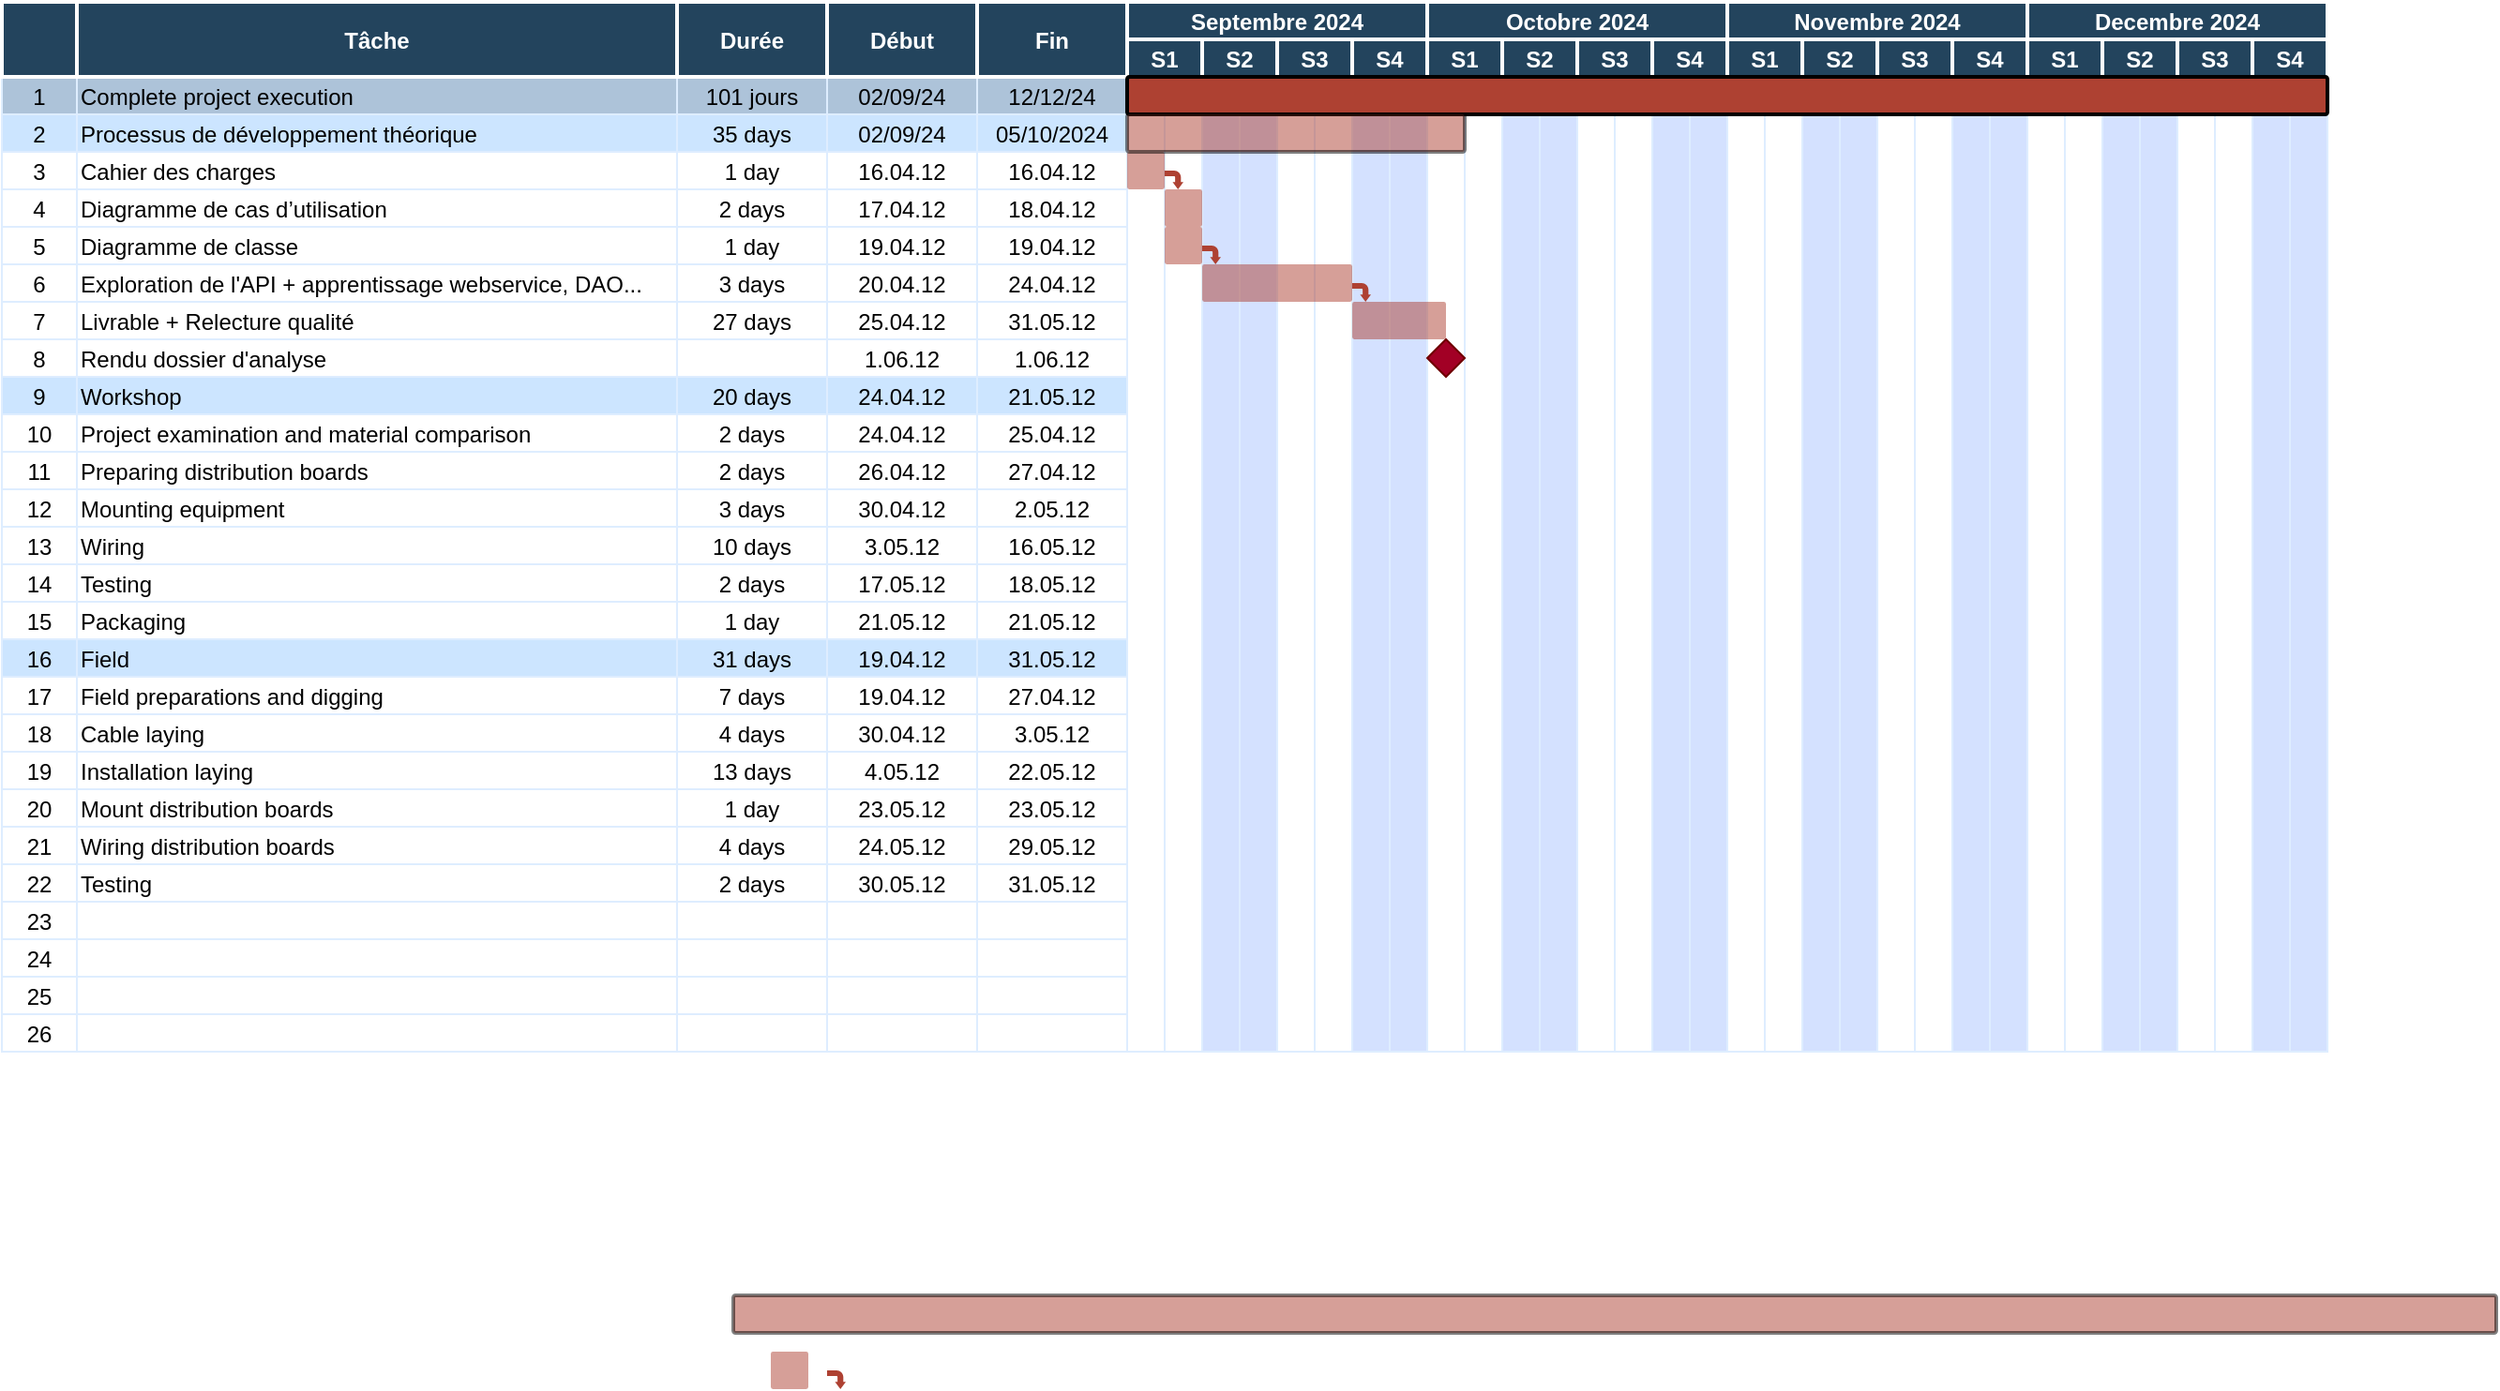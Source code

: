 <mxfile version="24.7.16">
  <diagram name="Page-1" id="8378b5f6-a2b2-b727-a746-972ab9d02e00">
    <mxGraphModel dx="2777.5" dy="559" grid="1" gridSize="10" guides="1" tooltips="1" connect="0" arrows="1" fold="1" page="1" pageScale="1.5" pageWidth="1169" pageHeight="827" background="none" math="0" shadow="0">
      <root>
        <mxCell id="0" />
        <mxCell id="1" parent="0" />
        <mxCell id="63" value="1" style="strokeColor=#DEEDFF;fillColor=#ADC3D9" parent="1" vertex="1">
          <mxGeometry y="250" width="40" height="20" as="geometry" />
        </mxCell>
        <mxCell id="64" value="Complete project execution" style="align=left;strokeColor=#DEEDFF;fillColor=#ADC3D9" parent="1" vertex="1">
          <mxGeometry x="40" y="250" width="320" height="20" as="geometry" />
        </mxCell>
        <mxCell id="65" value="101 jours" style="strokeColor=#DEEDFF;fillColor=#ADC3D9" parent="1" vertex="1">
          <mxGeometry x="360.0" y="250" width="80.0" height="20" as="geometry" />
        </mxCell>
        <mxCell id="66" value="02/09/24" style="strokeColor=#DEEDFF;fillColor=#ADC3D9" parent="1" vertex="1">
          <mxGeometry x="440.0" y="250" width="80.0" height="20" as="geometry" />
        </mxCell>
        <mxCell id="67" value="12/12/24" style="strokeColor=#DEEDFF;fillColor=#ADC3D9" parent="1" vertex="1">
          <mxGeometry x="520.0" y="250.0" width="80.0" height="20" as="geometry" />
        </mxCell>
        <mxCell id="68" value="" style="strokeColor=#DEEDFF" parent="1" vertex="1">
          <mxGeometry x="600.0" y="250.0" width="20" height="520" as="geometry" />
        </mxCell>
        <mxCell id="69" value="2" style="strokeColor=#DEEDFF;fillColor=#CCE5FF" parent="1" vertex="1">
          <mxGeometry x="2.558e-13" y="270.0" width="40" height="20" as="geometry" />
        </mxCell>
        <mxCell id="70" value="Processus de développement théorique" style="align=left;strokeColor=#DEEDFF;fillColor=#CCE5FF" parent="1" vertex="1">
          <mxGeometry x="40.0" y="270.0" width="320.0" height="20" as="geometry" />
        </mxCell>
        <mxCell id="71" value="35 days" style="strokeColor=#DEEDFF;fillColor=#CCE5FF" parent="1" vertex="1">
          <mxGeometry x="360.0" y="270.0" width="80.0" height="20" as="geometry" />
        </mxCell>
        <mxCell id="72" value="02/09/24" style="strokeColor=#DEEDFF;fillColor=#CCE5FF" parent="1" vertex="1">
          <mxGeometry x="440.0" y="270.0" width="80.0" height="20" as="geometry" />
        </mxCell>
        <mxCell id="73" value="05/10/2024" style="strokeColor=#DEEDFF;fillColor=#CCE5FF" parent="1" vertex="1">
          <mxGeometry x="520.0" y="270.0" width="80.0" height="20" as="geometry" />
        </mxCell>
        <mxCell id="74" value="3" style="strokeColor=#DEEDFF" parent="1" vertex="1">
          <mxGeometry x="2.7e-13" y="290.0" width="40" height="20" as="geometry" />
        </mxCell>
        <mxCell id="75" value="Cahier des charges " style="align=left;strokeColor=#DEEDFF" parent="1" vertex="1">
          <mxGeometry x="40.0" y="290.0" width="320.0" height="20.0" as="geometry" />
        </mxCell>
        <mxCell id="76" value="1 day" style="strokeColor=#DEEDFF" parent="1" vertex="1">
          <mxGeometry x="360.0" y="290.0" width="80.0" height="20" as="geometry" />
        </mxCell>
        <mxCell id="77" value="16.04.12" style="strokeColor=#DEEDFF" parent="1" vertex="1">
          <mxGeometry x="440.0" y="290.0" width="80.0" height="20" as="geometry" />
        </mxCell>
        <mxCell id="78" value="16.04.12" style="strokeColor=#DEEDFF" parent="1" vertex="1">
          <mxGeometry x="520.0" y="290" width="80.0" height="20" as="geometry" />
        </mxCell>
        <mxCell id="79" value="4" style="strokeColor=#DEEDFF" parent="1" vertex="1">
          <mxGeometry y="310.0" width="40" height="20" as="geometry" />
        </mxCell>
        <mxCell id="80" value="Diagramme de cas d’utilisation " style="align=left;strokeColor=#DEEDFF" parent="1" vertex="1">
          <mxGeometry x="40" y="310.0" width="320" height="20" as="geometry" />
        </mxCell>
        <mxCell id="81" value="2 days" style="strokeColor=#DEEDFF" parent="1" vertex="1">
          <mxGeometry x="360.0" y="310.0" width="80.0" height="20" as="geometry" />
        </mxCell>
        <mxCell id="82" value="17.04.12" style="strokeColor=#DEEDFF" parent="1" vertex="1">
          <mxGeometry x="440.0" y="310.0" width="80.0" height="20" as="geometry" />
        </mxCell>
        <mxCell id="83" value="18.04.12" style="strokeColor=#DEEDFF" parent="1" vertex="1">
          <mxGeometry x="520.0" y="310.0" width="80.0" height="20" as="geometry" />
        </mxCell>
        <mxCell id="84" value="5" style="strokeColor=#DEEDFF" parent="1" vertex="1">
          <mxGeometry x="-8.527e-14" y="330.0" width="40" height="20" as="geometry" />
        </mxCell>
        <mxCell id="85" value="Diagramme de classe" style="align=left;strokeColor=#DEEDFF" parent="1" vertex="1">
          <mxGeometry x="40.0" y="330.0" width="320.0" height="20" as="geometry" />
        </mxCell>
        <mxCell id="86" value="1 day" style="strokeColor=#DEEDFF" parent="1" vertex="1">
          <mxGeometry x="360.0" y="330.0" width="80.0" height="20" as="geometry" />
        </mxCell>
        <mxCell id="87" value="19.04.12" style="strokeColor=#DEEDFF" parent="1" vertex="1">
          <mxGeometry x="440.0" y="330.0" width="80.0" height="20" as="geometry" />
        </mxCell>
        <mxCell id="88" value="19.04.12" style="strokeColor=#DEEDFF" parent="1" vertex="1">
          <mxGeometry x="520.0" y="330.0" width="80.0" height="20" as="geometry" />
        </mxCell>
        <mxCell id="89" value="6" style="strokeColor=#DEEDFF" parent="1" vertex="1">
          <mxGeometry x="-9.948e-14" y="350.0" width="40" height="20" as="geometry" />
        </mxCell>
        <mxCell id="90" value="Exploration de l&#39;API + apprentissage webservice, DAO..." style="align=left;strokeColor=#DEEDFF" parent="1" vertex="1">
          <mxGeometry x="40.0" y="350.0" width="320.0" height="20" as="geometry" />
        </mxCell>
        <mxCell id="91" value="3 days" style="strokeColor=#DEEDFF" parent="1" vertex="1">
          <mxGeometry x="360.0" y="350.0" width="80.0" height="20" as="geometry" />
        </mxCell>
        <mxCell id="92" value="20.04.12" style="strokeColor=#DEEDFF" parent="1" vertex="1">
          <mxGeometry x="440.0" y="350.0" width="80.0" height="20" as="geometry" />
        </mxCell>
        <mxCell id="93" value="24.04.12" style="strokeColor=#DEEDFF" parent="1" vertex="1">
          <mxGeometry x="520.0" y="350.0" width="80.0" height="20" as="geometry" />
        </mxCell>
        <mxCell id="94" value="7" style="strokeColor=#DEEDFF" parent="1" vertex="1">
          <mxGeometry x="6.253e-13" y="370.0" width="40" height="20" as="geometry" />
        </mxCell>
        <mxCell id="95" value="Livrable + Relecture qualité" style="align=left;strokeColor=#DEEDFF" parent="1" vertex="1">
          <mxGeometry x="40.0" y="370.0" width="320.0" height="20" as="geometry" />
        </mxCell>
        <mxCell id="96" value="27 days" style="strokeColor=#DEEDFF" parent="1" vertex="1">
          <mxGeometry x="360.0" y="370.0" width="80.0" height="20" as="geometry" />
        </mxCell>
        <mxCell id="97" value="25.04.12" style="strokeColor=#DEEDFF" parent="1" vertex="1">
          <mxGeometry x="440.0" y="370.0" width="80.0" height="20" as="geometry" />
        </mxCell>
        <mxCell id="98" value="31.05.12" style="strokeColor=#DEEDFF" parent="1" vertex="1">
          <mxGeometry x="520.0" y="370.0" width="80.0" height="20" as="geometry" />
        </mxCell>
        <mxCell id="99" value="8" style="strokeColor=#DEEDFF" parent="1" vertex="1">
          <mxGeometry x="6.395e-13" y="390.0" width="40" height="20" as="geometry" />
        </mxCell>
        <mxCell id="100" value="Rendu dossier d&#39;analyse" style="align=left;strokeColor=#DEEDFF" parent="1" vertex="1">
          <mxGeometry x="40.0" y="390.0" width="320.0" height="20" as="geometry" />
        </mxCell>
        <mxCell id="101" value="" style="strokeColor=#DEEDFF" parent="1" vertex="1">
          <mxGeometry x="360.0" y="390.0" width="80.0" height="20" as="geometry" />
        </mxCell>
        <mxCell id="102" value="1.06.12" style="strokeColor=#DEEDFF" parent="1" vertex="1">
          <mxGeometry x="440.0" y="390.0" width="80.0" height="20" as="geometry" />
        </mxCell>
        <mxCell id="103" value="1.06.12" style="strokeColor=#DEEDFF" parent="1" vertex="1">
          <mxGeometry x="520.0" y="390.0" width="80.0" height="20" as="geometry" />
        </mxCell>
        <mxCell id="104" value="9" style="strokeColor=#DEEDFF;fillColor=#CCE5FF" parent="1" vertex="1">
          <mxGeometry x="3.695e-13" y="410.0" width="40" height="20" as="geometry" />
        </mxCell>
        <mxCell id="105" value="Workshop" style="align=left;strokeColor=#DEEDFF;fillColor=#CCE5FF" parent="1" vertex="1">
          <mxGeometry x="40.0" y="410.0" width="320.0" height="20.0" as="geometry" />
        </mxCell>
        <mxCell id="106" value="20 days" style="strokeColor=#DEEDFF;fillColor=#CCE5FF" parent="1" vertex="1">
          <mxGeometry x="360.0" y="410.0" width="80.0" height="20" as="geometry" />
        </mxCell>
        <mxCell id="107" value="24.04.12" style="strokeColor=#DEEDFF;fillColor=#CCE5FF" parent="1" vertex="1">
          <mxGeometry x="440.0" y="410.0" width="80.0" height="20" as="geometry" />
        </mxCell>
        <mxCell id="108" value="21.05.12" style="strokeColor=#DEEDFF;fillColor=#CCE5FF" parent="1" vertex="1">
          <mxGeometry x="520.0" y="410.0" width="80.0" height="20" as="geometry" />
        </mxCell>
        <mxCell id="109" value="10" style="strokeColor=#DEEDFF" parent="1" vertex="1">
          <mxGeometry x="2.842e-13" y="430.0" width="40" height="20" as="geometry" />
        </mxCell>
        <mxCell id="110" value="Project examination and material comparison" style="align=left;strokeColor=#DEEDFF" parent="1" vertex="1">
          <mxGeometry x="40.0" y="430.0" width="320.0" height="20" as="geometry" />
        </mxCell>
        <mxCell id="111" value="2 days" style="strokeColor=#DEEDFF" parent="1" vertex="1">
          <mxGeometry x="360.0" y="430.0" width="80.0" height="20" as="geometry" />
        </mxCell>
        <mxCell id="112" value="24.04.12" style="strokeColor=#DEEDFF" parent="1" vertex="1">
          <mxGeometry x="440.0" y="430.0" width="80.0" height="20" as="geometry" />
        </mxCell>
        <mxCell id="113" value="25.04.12" style="strokeColor=#DEEDFF" parent="1" vertex="1">
          <mxGeometry x="520.0" y="430.0" width="80.0" height="20" as="geometry" />
        </mxCell>
        <mxCell id="114" value="11" style="strokeColor=#DEEDFF" parent="1" vertex="1">
          <mxGeometry x="2.7e-13" y="450.0" width="40" height="20" as="geometry" />
        </mxCell>
        <mxCell id="115" value="Preparing distribution boards" style="align=left;strokeColor=#DEEDFF" parent="1" vertex="1">
          <mxGeometry x="40.0" y="450.0" width="320.0" height="20" as="geometry" />
        </mxCell>
        <mxCell id="116" value="2 days" style="strokeColor=#DEEDFF" parent="1" vertex="1">
          <mxGeometry x="360.0" y="450.0" width="80.0" height="20" as="geometry" />
        </mxCell>
        <mxCell id="117" value="26.04.12" style="strokeColor=#DEEDFF" parent="1" vertex="1">
          <mxGeometry x="440.0" y="450.0" width="80.0" height="20" as="geometry" />
        </mxCell>
        <mxCell id="118" value="27.04.12" style="strokeColor=#DEEDFF" parent="1" vertex="1">
          <mxGeometry x="520.0" y="450.0" width="80.0" height="20" as="geometry" />
        </mxCell>
        <mxCell id="119" value="12" style="strokeColor=#DEEDFF" parent="1" vertex="1">
          <mxGeometry x="-2.842e-14" y="470.0" width="40" height="20" as="geometry" />
        </mxCell>
        <mxCell id="120" value="Mounting equipment" style="align=left;strokeColor=#DEEDFF" parent="1" vertex="1">
          <mxGeometry x="40.0" y="470.0" width="320" height="20" as="geometry" />
        </mxCell>
        <mxCell id="121" value="3 days" style="strokeColor=#DEEDFF" parent="1" vertex="1">
          <mxGeometry x="360.0" y="470.0" width="80.0" height="20" as="geometry" />
        </mxCell>
        <mxCell id="122" value="30.04.12" style="strokeColor=#DEEDFF" parent="1" vertex="1">
          <mxGeometry x="440.0" y="470.0" width="80.0" height="20" as="geometry" />
        </mxCell>
        <mxCell id="123" value="2.05.12" style="strokeColor=#DEEDFF" parent="1" vertex="1">
          <mxGeometry x="520.0" y="470.0" width="80.0" height="20" as="geometry" />
        </mxCell>
        <mxCell id="124" value="13" style="strokeColor=#DEEDFF" parent="1" vertex="1">
          <mxGeometry x="-1.421e-14" y="490.0" width="40" height="20" as="geometry" />
        </mxCell>
        <mxCell id="125" value="Wiring" style="align=left;strokeColor=#DEEDFF" parent="1" vertex="1">
          <mxGeometry x="40.0" y="490.0" width="320" height="20" as="geometry" />
        </mxCell>
        <mxCell id="126" value="10 days" style="strokeColor=#DEEDFF" parent="1" vertex="1">
          <mxGeometry x="360.0" y="490.0" width="80.0" height="20" as="geometry" />
        </mxCell>
        <mxCell id="127" value="3.05.12" style="strokeColor=#DEEDFF" parent="1" vertex="1">
          <mxGeometry x="440.0" y="490.0" width="80.0" height="20" as="geometry" />
        </mxCell>
        <mxCell id="128" value="16.05.12" style="strokeColor=#DEEDFF" parent="1" vertex="1">
          <mxGeometry x="520.0" y="490.0" width="80.0" height="20" as="geometry" />
        </mxCell>
        <mxCell id="129" value="14" style="strokeColor=#DEEDFF" parent="1" vertex="1">
          <mxGeometry x="-2.842e-13" y="510.0" width="40" height="20" as="geometry" />
        </mxCell>
        <mxCell id="130" value="Testing" style="align=left;strokeColor=#DEEDFF" parent="1" vertex="1">
          <mxGeometry x="40.0" y="510.0" width="320.0" height="20" as="geometry" />
        </mxCell>
        <mxCell id="131" value="2 days" style="strokeColor=#DEEDFF" parent="1" vertex="1">
          <mxGeometry x="360.0" y="510.0" width="80.0" height="20" as="geometry" />
        </mxCell>
        <mxCell id="132" value="17.05.12" style="strokeColor=#DEEDFF" parent="1" vertex="1">
          <mxGeometry x="440.0" y="510.0" width="80.0" height="20" as="geometry" />
        </mxCell>
        <mxCell id="133" value="18.05.12" style="strokeColor=#DEEDFF" parent="1" vertex="1">
          <mxGeometry x="520.0" y="510.0" width="80.0" height="20" as="geometry" />
        </mxCell>
        <mxCell id="134" value="15" style="strokeColor=#DEEDFF;fillColor=#FFFFFF" parent="1" vertex="1">
          <mxGeometry x="-3.695e-13" y="530.0" width="40" height="20" as="geometry" />
        </mxCell>
        <mxCell id="135" value="Packaging" style="align=left;strokeColor=#DEEDFF;fillColor=#FFFFFF" parent="1" vertex="1">
          <mxGeometry x="40.0" y="530.0" width="320.0" height="20" as="geometry" />
        </mxCell>
        <mxCell id="136" value="1 day" style="strokeColor=#DEEDFF;fillColor=#FFFFFF" parent="1" vertex="1">
          <mxGeometry x="360.0" y="530.0" width="80.0" height="20" as="geometry" />
        </mxCell>
        <mxCell id="137" value="21.05.12" style="strokeColor=#DEEDFF;fillColor=#FFFFFF" parent="1" vertex="1">
          <mxGeometry x="440.0" y="530.0" width="80.0" height="20" as="geometry" />
        </mxCell>
        <mxCell id="138" value="21.05.12" style="strokeColor=#DEEDFF;fillColor=#FFFFFF" parent="1" vertex="1">
          <mxGeometry x="520.0" y="530.0" width="80.0" height="20" as="geometry" />
        </mxCell>
        <mxCell id="139" value="16" style="strokeColor=#DEEDFF;fillColor=#CCE5FF" parent="1" vertex="1">
          <mxGeometry x="-3.837e-13" y="550.0" width="40" height="20" as="geometry" />
        </mxCell>
        <mxCell id="140" value="Field" style="align=left;strokeColor=#DEEDFF;fillColor=#CCE5FF" parent="1" vertex="1">
          <mxGeometry x="40.0" y="550.0" width="320.0" height="20" as="geometry" />
        </mxCell>
        <mxCell id="141" value="31 days" style="strokeColor=#DEEDFF;fillColor=#CCE5FF" parent="1" vertex="1">
          <mxGeometry x="360.0" y="550.0" width="80.0" height="20" as="geometry" />
        </mxCell>
        <mxCell id="142" value="19.04.12" style="strokeColor=#DEEDFF;fillColor=#CCE5FF" parent="1" vertex="1">
          <mxGeometry x="440.0" y="550.0" width="80.0" height="20" as="geometry" />
        </mxCell>
        <mxCell id="143" value="31.05.12" style="strokeColor=#DEEDFF;fillColor=#CCE5FF" parent="1" vertex="1">
          <mxGeometry x="520.0" y="550.0" width="80.0" height="20" as="geometry" />
        </mxCell>
        <mxCell id="144" value="17" style="strokeColor=#DEEDFF" parent="1" vertex="1">
          <mxGeometry x="9.948e-13" y="570.0" width="40" height="20" as="geometry" />
        </mxCell>
        <mxCell id="145" value="Field preparations and digging" style="align=left;strokeColor=#DEEDFF" parent="1" vertex="1">
          <mxGeometry x="40.0" y="570.0" width="320.0" height="20" as="geometry" />
        </mxCell>
        <mxCell id="146" value="7 days" style="strokeColor=#DEEDFF" parent="1" vertex="1">
          <mxGeometry x="360.0" y="570.0" width="80.0" height="20" as="geometry" />
        </mxCell>
        <mxCell id="147" value="19.04.12" style="strokeColor=#DEEDFF" parent="1" vertex="1">
          <mxGeometry x="440.0" y="570.0" width="80.0" height="20" as="geometry" />
        </mxCell>
        <mxCell id="148" value="27.04.12" style="strokeColor=#DEEDFF" parent="1" vertex="1">
          <mxGeometry x="520.0" y="570.0" width="80.0" height="20" as="geometry" />
        </mxCell>
        <mxCell id="149" value="18" style="strokeColor=#DEEDFF" parent="1" vertex="1">
          <mxGeometry x="1.023e-12" y="590.0" width="40" height="20" as="geometry" />
        </mxCell>
        <mxCell id="150" value="Cable laying" style="align=left;strokeColor=#DEEDFF" parent="1" vertex="1">
          <mxGeometry x="40.0" y="590.0" width="320.0" height="20" as="geometry" />
        </mxCell>
        <mxCell id="151" value="4 days" style="strokeColor=#DEEDFF" parent="1" vertex="1">
          <mxGeometry x="360.0" y="590.0" width="80.0" height="20" as="geometry" />
        </mxCell>
        <mxCell id="152" value="30.04.12" style="strokeColor=#DEEDFF" parent="1" vertex="1">
          <mxGeometry x="440.0" y="590.0" width="80.0" height="20" as="geometry" />
        </mxCell>
        <mxCell id="153" value="3.05.12" style="strokeColor=#DEEDFF" parent="1" vertex="1">
          <mxGeometry x="520.0" y="590.0" width="80.0" height="20" as="geometry" />
        </mxCell>
        <mxCell id="154" value="19" style="strokeColor=#DEEDFF" parent="1" vertex="1">
          <mxGeometry x="7.39e-13" y="610.0" width="40" height="20" as="geometry" />
        </mxCell>
        <mxCell id="155" value="Installation laying" style="align=left;strokeColor=#DEEDFF" parent="1" vertex="1">
          <mxGeometry x="40.0" y="610.0" width="320.0" height="20" as="geometry" />
        </mxCell>
        <mxCell id="156" value="13 days" style="strokeColor=#DEEDFF" parent="1" vertex="1">
          <mxGeometry x="360.0" y="610.0" width="80.0" height="20" as="geometry" />
        </mxCell>
        <mxCell id="157" value="4.05.12" style="strokeColor=#DEEDFF" parent="1" vertex="1">
          <mxGeometry x="440.0" y="610.0" width="80.0" height="20" as="geometry" />
        </mxCell>
        <mxCell id="158" value="22.05.12" style="strokeColor=#DEEDFF" parent="1" vertex="1">
          <mxGeometry x="520.0" y="610.0" width="80.0" height="20" as="geometry" />
        </mxCell>
        <mxCell id="159" value="20" style="strokeColor=#DEEDFF" parent="1" vertex="1">
          <mxGeometry x="6.537e-13" y="630.0" width="40" height="20" as="geometry" />
        </mxCell>
        <mxCell id="160" value="Mount distribution boards" style="align=left;strokeColor=#DEEDFF" parent="1" vertex="1">
          <mxGeometry x="40.0" y="630.0" width="320.0" height="20" as="geometry" />
        </mxCell>
        <mxCell id="161" value="1 day" style="strokeColor=#DEEDFF" parent="1" vertex="1">
          <mxGeometry x="360.0" y="630.0" width="80.0" height="20" as="geometry" />
        </mxCell>
        <mxCell id="162" value="23.05.12" style="strokeColor=#DEEDFF" parent="1" vertex="1">
          <mxGeometry x="440.0" y="630.0" width="80.0" height="20" as="geometry" />
        </mxCell>
        <mxCell id="163" value="23.05.12" style="strokeColor=#DEEDFF" parent="1" vertex="1">
          <mxGeometry x="520.0" y="630.0" width="80.0" height="20" as="geometry" />
        </mxCell>
        <mxCell id="164" value="21" style="strokeColor=#DEEDFF" parent="1" vertex="1">
          <mxGeometry x="6.537e-13" y="650.0" width="40" height="20" as="geometry" />
        </mxCell>
        <mxCell id="165" value="Wiring distribution boards" style="align=left;strokeColor=#DEEDFF" parent="1" vertex="1">
          <mxGeometry x="40.0" y="650.0" width="320.0" height="20" as="geometry" />
        </mxCell>
        <mxCell id="166" value="4 days" style="strokeColor=#DEEDFF" parent="1" vertex="1">
          <mxGeometry x="360.0" y="650.0" width="80.0" height="20" as="geometry" />
        </mxCell>
        <mxCell id="167" value="24.05.12" style="strokeColor=#DEEDFF" parent="1" vertex="1">
          <mxGeometry x="440.0" y="650.0" width="80.0" height="20" as="geometry" />
        </mxCell>
        <mxCell id="168" value="29.05.12" style="strokeColor=#DEEDFF" parent="1" vertex="1">
          <mxGeometry x="520.0" y="650.0" width="80.0" height="20" as="geometry" />
        </mxCell>
        <mxCell id="169" value="22" style="strokeColor=#DEEDFF" parent="1" vertex="1">
          <mxGeometry x="1.364e-12" y="670.0" width="40" height="20" as="geometry" />
        </mxCell>
        <mxCell id="170" value="Testing" style="align=left;strokeColor=#DEEDFF" parent="1" vertex="1">
          <mxGeometry x="40.0" y="670.0" width="320.0" height="20" as="geometry" />
        </mxCell>
        <mxCell id="171" value="2 days" style="strokeColor=#DEEDFF" parent="1" vertex="1">
          <mxGeometry x="360.0" y="670.0" width="80.0" height="20" as="geometry" />
        </mxCell>
        <mxCell id="172" value="30.05.12" style="strokeColor=#DEEDFF" parent="1" vertex="1">
          <mxGeometry x="440.0" y="670.0" width="80.0" height="20" as="geometry" />
        </mxCell>
        <mxCell id="173" value="31.05.12" style="strokeColor=#DEEDFF" parent="1" vertex="1">
          <mxGeometry x="520.0" y="670.0" width="80.0" height="20" as="geometry" />
        </mxCell>
        <mxCell id="174" value="23" style="strokeColor=#DEEDFF" parent="1" vertex="1">
          <mxGeometry x="1.393e-12" y="690.0" width="40" height="20" as="geometry" />
        </mxCell>
        <mxCell id="175" value="" style="align=left;strokeColor=#DEEDFF" parent="1" vertex="1">
          <mxGeometry x="40.0" y="690.0" width="320.0" height="20" as="geometry" />
        </mxCell>
        <mxCell id="176" value="" style="strokeColor=#DEEDFF" parent="1" vertex="1">
          <mxGeometry x="360.0" y="690.0" width="80.0" height="20" as="geometry" />
        </mxCell>
        <mxCell id="177" value="" style="strokeColor=#DEEDFF" parent="1" vertex="1">
          <mxGeometry x="440.0" y="690.0" width="80.0" height="20" as="geometry" />
        </mxCell>
        <mxCell id="178" value="" style="strokeColor=#DEEDFF" parent="1" vertex="1">
          <mxGeometry x="520.0" y="690.0" width="80.0" height="20" as="geometry" />
        </mxCell>
        <mxCell id="179" value="24" style="strokeColor=#DEEDFF" parent="1" vertex="1">
          <mxGeometry x="1.108e-12" y="710.0" width="40" height="20" as="geometry" />
        </mxCell>
        <mxCell id="180" value="" style="align=left;strokeColor=#DEEDFF" parent="1" vertex="1">
          <mxGeometry x="40.0" y="710.0" width="320.0" height="20" as="geometry" />
        </mxCell>
        <mxCell id="181" value="" style="strokeColor=#DEEDFF" parent="1" vertex="1">
          <mxGeometry x="360.0" y="710.0" width="80.0" height="20" as="geometry" />
        </mxCell>
        <mxCell id="182" value="" style="strokeColor=#DEEDFF" parent="1" vertex="1">
          <mxGeometry x="440.0" y="710.0" width="80.0" height="20" as="geometry" />
        </mxCell>
        <mxCell id="183" value="" style="strokeColor=#DEEDFF" parent="1" vertex="1">
          <mxGeometry x="520.0" y="710.0" width="80.0" height="20" as="geometry" />
        </mxCell>
        <mxCell id="184" value="25" style="strokeColor=#DEEDFF" parent="1" vertex="1">
          <mxGeometry x="1.023e-12" y="730.0" width="40" height="20" as="geometry" />
        </mxCell>
        <mxCell id="185" value="" style="align=left;strokeColor=#DEEDFF" parent="1" vertex="1">
          <mxGeometry x="40.0" y="730.0" width="320.0" height="20" as="geometry" />
        </mxCell>
        <mxCell id="186" value="" style="strokeColor=#DEEDFF" parent="1" vertex="1">
          <mxGeometry x="360.0" y="730.0" width="80.0" height="20" as="geometry" />
        </mxCell>
        <mxCell id="187" value="" style="strokeColor=#DEEDFF" parent="1" vertex="1">
          <mxGeometry x="440.0" y="730.0" width="80.0" height="20" as="geometry" />
        </mxCell>
        <mxCell id="188" value="" style="strokeColor=#DEEDFF" parent="1" vertex="1">
          <mxGeometry x="520.0" y="730.0" width="80.0" height="20" as="geometry" />
        </mxCell>
        <mxCell id="189" value="26" style="strokeColor=#DEEDFF" parent="1" vertex="1">
          <mxGeometry x="1.023e-12" y="750.0" width="40" height="20" as="geometry" />
        </mxCell>
        <mxCell id="190" value="" style="align=left;strokeColor=#DEEDFF" parent="1" vertex="1">
          <mxGeometry x="40.0" y="750.0" width="320.0" height="20" as="geometry" />
        </mxCell>
        <mxCell id="191" value="" style="strokeColor=#DEEDFF" parent="1" vertex="1">
          <mxGeometry x="360.0" y="750.0" width="80.0" height="20" as="geometry" />
        </mxCell>
        <mxCell id="192" value="" style="strokeColor=#DEEDFF" parent="1" vertex="1">
          <mxGeometry x="440.0" y="750.0" width="80.0" height="20" as="geometry" />
        </mxCell>
        <mxCell id="193" value="" style="strokeColor=#DEEDFF" parent="1" vertex="1">
          <mxGeometry x="520.0" y="750.0" width="80.0" height="20" as="geometry" />
        </mxCell>
        <mxCell id="194" value="" style="strokeColor=#DEEDFF" parent="1" vertex="1">
          <mxGeometry x="620.0" y="250.0" width="20" height="520" as="geometry" />
        </mxCell>
        <mxCell id="198" value="" style="strokeColor=#DEEDFF;fillColor=#D4E1FF" parent="1" vertex="1">
          <mxGeometry x="640.0" y="250.0" width="20" height="520" as="geometry" />
        </mxCell>
        <mxCell id="199" value="" style="strokeColor=#DEEDFF;fillColor=#D4E1FF" parent="1" vertex="1">
          <mxGeometry x="660.0" y="250.0" width="20" height="520" as="geometry" />
        </mxCell>
        <mxCell id="2" value="Tâche" style="fillColor=#23445D;strokeColor=#FFFFFF;strokeWidth=2;fontColor=#FFFFFF;fontStyle=1" parent="1" vertex="1">
          <mxGeometry x="40" y="210" width="320" height="40" as="geometry" />
        </mxCell>
        <mxCell id="3" value="" style="fillColor=#23445D;strokeColor=#FFFFFF;strokeWidth=2;fontColor=#FFFFFF;fontStyle=1" parent="1" vertex="1">
          <mxGeometry y="210" width="40" height="40" as="geometry" />
        </mxCell>
        <mxCell id="4" value="Septembre 2024" style="fillColor=#23445D;strokeColor=#FFFFFF;strokeWidth=2;fontColor=#FFFFFF;fontStyle=1" parent="1" vertex="1">
          <mxGeometry x="600" y="210" width="160" height="20" as="geometry" />
        </mxCell>
        <mxCell id="5" value="S1" style="fillColor=#23445D;strokeColor=#FFFFFF;strokeWidth=2;fontColor=#FFFFFF;fontStyle=1" parent="1" vertex="1">
          <mxGeometry x="600" y="230" width="40" height="20" as="geometry" />
        </mxCell>
        <mxCell id="12" value="Durée" style="fillColor=#23445D;strokeColor=#FFFFFF;strokeWidth=2;fontColor=#FFFFFF;fontStyle=1" parent="1" vertex="1">
          <mxGeometry x="360.0" y="210.0" width="80.0" height="40.0" as="geometry" />
        </mxCell>
        <mxCell id="13" value="Début" style="fillColor=#23445D;strokeColor=#FFFFFF;strokeWidth=2;fontColor=#FFFFFF;fontStyle=1" parent="1" vertex="1">
          <mxGeometry x="440.0" y="210.0" width="80.0" height="40.0" as="geometry" />
        </mxCell>
        <mxCell id="14" value="Fin" style="fillColor=#23445D;strokeColor=#FFFFFF;strokeWidth=2;fontColor=#FFFFFF;fontStyle=1" parent="1" vertex="1">
          <mxGeometry x="520.0" y="210.0" width="80.0" height="40.0" as="geometry" />
        </mxCell>
        <mxCell id="242" value="" style="shape=mxgraph.flowchart.process;fillColor=#AE4132;strokeColor=#000000;strokeWidth=2;opacity=50" parent="1" vertex="1">
          <mxGeometry x="390.0" y="900.0" width="940.0" height="20.0" as="geometry" />
        </mxCell>
        <mxCell id="244" value="" style="shape=mxgraph.flowchart.process;fillColor=#AE4132;strokeColor=none;strokeWidth=2;opacity=50" parent="1" vertex="1">
          <mxGeometry x="410.0" y="930.0" width="20.0" height="20.0" as="geometry" />
        </mxCell>
        <mxCell id="259" value="" style="shape=mxgraph.flowchart.process;fillColor=#AE4132;strokeColor=none;strokeWidth=2;opacity=50" parent="1" vertex="1">
          <mxGeometry x="600" y="290" width="20" height="20" as="geometry" />
        </mxCell>
        <mxCell id="275" value="" style="shape=mxgraph.arrows.bent_right_arrow;fillColor=#AE4132;strokeColor=none;strokeWidth=2;direction=south" parent="1" vertex="1">
          <mxGeometry x="440.0" y="940.0" width="10.0" height="10.0" as="geometry" />
        </mxCell>
        <mxCell id="abUHM999cC8Q2xriLHTe-278" value="S2" style="fillColor=#23445D;strokeColor=#FFFFFF;strokeWidth=2;fontColor=#FFFFFF;fontStyle=1" vertex="1" parent="1">
          <mxGeometry x="640" y="230" width="40" height="20" as="geometry" />
        </mxCell>
        <mxCell id="abUHM999cC8Q2xriLHTe-279" value="" style="strokeColor=#DEEDFF" vertex="1" parent="1">
          <mxGeometry x="680.0" y="250.0" width="20" height="520" as="geometry" />
        </mxCell>
        <mxCell id="abUHM999cC8Q2xriLHTe-280" value="" style="strokeColor=#DEEDFF" vertex="1" parent="1">
          <mxGeometry x="700.0" y="250.0" width="20" height="520" as="geometry" />
        </mxCell>
        <mxCell id="abUHM999cC8Q2xriLHTe-281" value="" style="strokeColor=#DEEDFF;fillColor=#D4E1FF" vertex="1" parent="1">
          <mxGeometry x="720.0" y="250.0" width="20" height="520" as="geometry" />
        </mxCell>
        <mxCell id="abUHM999cC8Q2xriLHTe-282" value="" style="strokeColor=#DEEDFF;fillColor=#D4E1FF" vertex="1" parent="1">
          <mxGeometry x="740.0" y="250.0" width="20" height="520" as="geometry" />
        </mxCell>
        <mxCell id="abUHM999cC8Q2xriLHTe-283" value="S3" style="fillColor=#23445D;strokeColor=#FFFFFF;strokeWidth=2;fontColor=#FFFFFF;fontStyle=1" vertex="1" parent="1">
          <mxGeometry x="680" y="230" width="40" height="20" as="geometry" />
        </mxCell>
        <mxCell id="abUHM999cC8Q2xriLHTe-284" value="S4" style="fillColor=#23445D;strokeColor=#FFFFFF;strokeWidth=2;fontColor=#FFFFFF;fontStyle=1" vertex="1" parent="1">
          <mxGeometry x="720" y="230" width="40" height="20" as="geometry" />
        </mxCell>
        <mxCell id="abUHM999cC8Q2xriLHTe-285" value="" style="strokeColor=#DEEDFF" vertex="1" parent="1">
          <mxGeometry x="760.0" y="250.0" width="20" height="520" as="geometry" />
        </mxCell>
        <mxCell id="abUHM999cC8Q2xriLHTe-286" value="" style="strokeColor=#DEEDFF" vertex="1" parent="1">
          <mxGeometry x="780.0" y="250.0" width="20" height="520" as="geometry" />
        </mxCell>
        <mxCell id="abUHM999cC8Q2xriLHTe-287" value="" style="strokeColor=#DEEDFF;fillColor=#D4E1FF" vertex="1" parent="1">
          <mxGeometry x="800.0" y="250.0" width="20" height="520" as="geometry" />
        </mxCell>
        <mxCell id="abUHM999cC8Q2xriLHTe-288" value="" style="strokeColor=#DEEDFF;fillColor=#D4E1FF" vertex="1" parent="1">
          <mxGeometry x="820.0" y="250.0" width="20" height="520" as="geometry" />
        </mxCell>
        <mxCell id="abUHM999cC8Q2xriLHTe-289" value="Octobre 2024" style="fillColor=#23445D;strokeColor=#FFFFFF;strokeWidth=2;fontColor=#FFFFFF;fontStyle=1" vertex="1" parent="1">
          <mxGeometry x="760" y="210" width="160" height="20" as="geometry" />
        </mxCell>
        <mxCell id="abUHM999cC8Q2xriLHTe-290" value="S1" style="fillColor=#23445D;strokeColor=#FFFFFF;strokeWidth=2;fontColor=#FFFFFF;fontStyle=1" vertex="1" parent="1">
          <mxGeometry x="760" y="230" width="40" height="20" as="geometry" />
        </mxCell>
        <mxCell id="abUHM999cC8Q2xriLHTe-291" value="S2" style="fillColor=#23445D;strokeColor=#FFFFFF;strokeWidth=2;fontColor=#FFFFFF;fontStyle=1" vertex="1" parent="1">
          <mxGeometry x="800" y="230" width="40" height="20" as="geometry" />
        </mxCell>
        <mxCell id="abUHM999cC8Q2xriLHTe-292" value="" style="strokeColor=#DEEDFF" vertex="1" parent="1">
          <mxGeometry x="840.0" y="250.0" width="20" height="520" as="geometry" />
        </mxCell>
        <mxCell id="abUHM999cC8Q2xriLHTe-293" value="" style="strokeColor=#DEEDFF" vertex="1" parent="1">
          <mxGeometry x="860.0" y="250.0" width="20" height="520" as="geometry" />
        </mxCell>
        <mxCell id="abUHM999cC8Q2xriLHTe-294" value="" style="strokeColor=#DEEDFF;fillColor=#D4E1FF" vertex="1" parent="1">
          <mxGeometry x="880.0" y="250.0" width="20" height="520" as="geometry" />
        </mxCell>
        <mxCell id="abUHM999cC8Q2xriLHTe-295" value="" style="strokeColor=#DEEDFF;fillColor=#D4E1FF" vertex="1" parent="1">
          <mxGeometry x="900.0" y="250.0" width="20" height="520" as="geometry" />
        </mxCell>
        <mxCell id="abUHM999cC8Q2xriLHTe-296" value="S3" style="fillColor=#23445D;strokeColor=#FFFFFF;strokeWidth=2;fontColor=#FFFFFF;fontStyle=1" vertex="1" parent="1">
          <mxGeometry x="840" y="230" width="40" height="20" as="geometry" />
        </mxCell>
        <mxCell id="abUHM999cC8Q2xriLHTe-297" value="S4" style="fillColor=#23445D;strokeColor=#FFFFFF;strokeWidth=2;fontColor=#FFFFFF;fontStyle=1" vertex="1" parent="1">
          <mxGeometry x="880" y="230" width="40" height="20" as="geometry" />
        </mxCell>
        <mxCell id="abUHM999cC8Q2xriLHTe-298" value="" style="strokeColor=#DEEDFF" vertex="1" parent="1">
          <mxGeometry x="920.0" y="250.0" width="20" height="520" as="geometry" />
        </mxCell>
        <mxCell id="abUHM999cC8Q2xriLHTe-299" value="" style="strokeColor=#DEEDFF" vertex="1" parent="1">
          <mxGeometry x="940.0" y="250.0" width="20" height="520" as="geometry" />
        </mxCell>
        <mxCell id="abUHM999cC8Q2xriLHTe-300" value="" style="strokeColor=#DEEDFF;fillColor=#D4E1FF" vertex="1" parent="1">
          <mxGeometry x="960.0" y="250.0" width="20" height="520" as="geometry" />
        </mxCell>
        <mxCell id="abUHM999cC8Q2xriLHTe-301" value="" style="strokeColor=#DEEDFF;fillColor=#D4E1FF" vertex="1" parent="1">
          <mxGeometry x="980.0" y="250.0" width="20" height="520" as="geometry" />
        </mxCell>
        <mxCell id="abUHM999cC8Q2xriLHTe-302" value="Novembre 2024" style="fillColor=#23445D;strokeColor=#FFFFFF;strokeWidth=2;fontColor=#FFFFFF;fontStyle=1" vertex="1" parent="1">
          <mxGeometry x="920" y="210" width="160" height="20" as="geometry" />
        </mxCell>
        <mxCell id="abUHM999cC8Q2xriLHTe-303" value="S1" style="fillColor=#23445D;strokeColor=#FFFFFF;strokeWidth=2;fontColor=#FFFFFF;fontStyle=1" vertex="1" parent="1">
          <mxGeometry x="920" y="230" width="40" height="20" as="geometry" />
        </mxCell>
        <mxCell id="abUHM999cC8Q2xriLHTe-304" value="S2" style="fillColor=#23445D;strokeColor=#FFFFFF;strokeWidth=2;fontColor=#FFFFFF;fontStyle=1" vertex="1" parent="1">
          <mxGeometry x="960" y="230" width="40" height="20" as="geometry" />
        </mxCell>
        <mxCell id="abUHM999cC8Q2xriLHTe-305" value="" style="strokeColor=#DEEDFF" vertex="1" parent="1">
          <mxGeometry x="1000.0" y="250.0" width="20" height="520" as="geometry" />
        </mxCell>
        <mxCell id="abUHM999cC8Q2xriLHTe-306" value="" style="strokeColor=#DEEDFF" vertex="1" parent="1">
          <mxGeometry x="1020.0" y="250.0" width="20" height="520" as="geometry" />
        </mxCell>
        <mxCell id="abUHM999cC8Q2xriLHTe-307" value="" style="strokeColor=#DEEDFF;fillColor=#D4E1FF" vertex="1" parent="1">
          <mxGeometry x="1040.0" y="250.0" width="20" height="520" as="geometry" />
        </mxCell>
        <mxCell id="abUHM999cC8Q2xriLHTe-308" value="" style="strokeColor=#DEEDFF;fillColor=#D4E1FF" vertex="1" parent="1">
          <mxGeometry x="1060.0" y="250.0" width="20" height="520" as="geometry" />
        </mxCell>
        <mxCell id="abUHM999cC8Q2xriLHTe-309" value="S3" style="fillColor=#23445D;strokeColor=#FFFFFF;strokeWidth=2;fontColor=#FFFFFF;fontStyle=1" vertex="1" parent="1">
          <mxGeometry x="1000" y="230" width="40" height="20" as="geometry" />
        </mxCell>
        <mxCell id="abUHM999cC8Q2xriLHTe-310" value="S4" style="fillColor=#23445D;strokeColor=#FFFFFF;strokeWidth=2;fontColor=#FFFFFF;fontStyle=1" vertex="1" parent="1">
          <mxGeometry x="1040" y="230" width="40" height="20" as="geometry" />
        </mxCell>
        <mxCell id="abUHM999cC8Q2xriLHTe-311" value="" style="strokeColor=#DEEDFF" vertex="1" parent="1">
          <mxGeometry x="1080.0" y="250.0" width="20" height="520" as="geometry" />
        </mxCell>
        <mxCell id="abUHM999cC8Q2xriLHTe-312" value="" style="strokeColor=#DEEDFF" vertex="1" parent="1">
          <mxGeometry x="1100.0" y="250.0" width="20" height="520" as="geometry" />
        </mxCell>
        <mxCell id="abUHM999cC8Q2xriLHTe-313" value="" style="strokeColor=#DEEDFF;fillColor=#D4E1FF" vertex="1" parent="1">
          <mxGeometry x="1120.0" y="250.0" width="20" height="520" as="geometry" />
        </mxCell>
        <mxCell id="abUHM999cC8Q2xriLHTe-314" value="" style="strokeColor=#DEEDFF;fillColor=#D4E1FF" vertex="1" parent="1">
          <mxGeometry x="1140.0" y="250.0" width="20" height="520" as="geometry" />
        </mxCell>
        <mxCell id="abUHM999cC8Q2xriLHTe-315" value="Decembre 2024" style="fillColor=#23445D;strokeColor=#FFFFFF;strokeWidth=2;fontColor=#FFFFFF;fontStyle=1" vertex="1" parent="1">
          <mxGeometry x="1080" y="210" width="160" height="20" as="geometry" />
        </mxCell>
        <mxCell id="abUHM999cC8Q2xriLHTe-316" value="S1" style="fillColor=#23445D;strokeColor=#FFFFFF;strokeWidth=2;fontColor=#FFFFFF;fontStyle=1" vertex="1" parent="1">
          <mxGeometry x="1080" y="230" width="40" height="20" as="geometry" />
        </mxCell>
        <mxCell id="abUHM999cC8Q2xriLHTe-317" value="S2" style="fillColor=#23445D;strokeColor=#FFFFFF;strokeWidth=2;fontColor=#FFFFFF;fontStyle=1" vertex="1" parent="1">
          <mxGeometry x="1120" y="230" width="40" height="20" as="geometry" />
        </mxCell>
        <mxCell id="abUHM999cC8Q2xriLHTe-318" value="" style="strokeColor=#DEEDFF" vertex="1" parent="1">
          <mxGeometry x="1160.0" y="250.0" width="20" height="520" as="geometry" />
        </mxCell>
        <mxCell id="abUHM999cC8Q2xriLHTe-319" value="" style="strokeColor=#DEEDFF" vertex="1" parent="1">
          <mxGeometry x="1180.0" y="250.0" width="20" height="520" as="geometry" />
        </mxCell>
        <mxCell id="abUHM999cC8Q2xriLHTe-320" value="" style="strokeColor=#DEEDFF;fillColor=#D4E1FF" vertex="1" parent="1">
          <mxGeometry x="1200.0" y="250.0" width="20" height="520" as="geometry" />
        </mxCell>
        <mxCell id="abUHM999cC8Q2xriLHTe-321" value="" style="strokeColor=#DEEDFF;fillColor=#D4E1FF" vertex="1" parent="1">
          <mxGeometry x="1220.0" y="250.0" width="20" height="520" as="geometry" />
        </mxCell>
        <mxCell id="abUHM999cC8Q2xriLHTe-322" value="S3" style="fillColor=#23445D;strokeColor=#FFFFFF;strokeWidth=2;fontColor=#FFFFFF;fontStyle=1" vertex="1" parent="1">
          <mxGeometry x="1160" y="230" width="40" height="20" as="geometry" />
        </mxCell>
        <mxCell id="abUHM999cC8Q2xriLHTe-323" value="S4" style="fillColor=#23445D;strokeColor=#FFFFFF;strokeWidth=2;fontColor=#FFFFFF;fontStyle=1" vertex="1" parent="1">
          <mxGeometry x="1200" y="230" width="40" height="20" as="geometry" />
        </mxCell>
        <mxCell id="254" value="" style="shape=mxgraph.flowchart.process;fillColor=#AE4132;strokeColor=#000000;strokeWidth=2;opacity=100" parent="1" vertex="1">
          <mxGeometry x="600" y="250" width="640" height="20" as="geometry" />
        </mxCell>
        <mxCell id="268" value="" style="shape=mxgraph.flowchart.process;fillColor=#AE4132;strokeColor=#000000;strokeWidth=2;opacity=50" parent="1" vertex="1">
          <mxGeometry x="600" y="270" width="180" height="20" as="geometry" />
        </mxCell>
        <mxCell id="abUHM999cC8Q2xriLHTe-324" value="" style="shape=mxgraph.arrows.bent_right_arrow;fillColor=#AE4132;strokeColor=none;strokeWidth=2;direction=south" vertex="1" parent="1">
          <mxGeometry x="620.0" y="300.0" width="10.0" height="10.0" as="geometry" />
        </mxCell>
        <mxCell id="abUHM999cC8Q2xriLHTe-325" value="" style="shape=mxgraph.flowchart.process;fillColor=#AE4132;strokeColor=none;strokeWidth=2;opacity=50" vertex="1" parent="1">
          <mxGeometry x="620" y="310" width="20" height="20" as="geometry" />
        </mxCell>
        <mxCell id="abUHM999cC8Q2xriLHTe-326" value="" style="shape=mxgraph.flowchart.process;fillColor=#AE4132;strokeColor=none;strokeWidth=2;opacity=50" vertex="1" parent="1">
          <mxGeometry x="620" y="330" width="20" height="20" as="geometry" />
        </mxCell>
        <mxCell id="abUHM999cC8Q2xriLHTe-327" value="" style="shape=mxgraph.flowchart.process;fillColor=#AE4132;strokeColor=none;strokeWidth=2;opacity=50" vertex="1" parent="1">
          <mxGeometry x="640" y="350" width="80" height="20" as="geometry" />
        </mxCell>
        <mxCell id="abUHM999cC8Q2xriLHTe-329" value="" style="shape=mxgraph.arrows.bent_right_arrow;fillColor=#AE4132;strokeColor=none;strokeWidth=2;direction=south" vertex="1" parent="1">
          <mxGeometry x="640.0" y="340.0" width="10.0" height="10.0" as="geometry" />
        </mxCell>
        <mxCell id="abUHM999cC8Q2xriLHTe-330" value="" style="shape=mxgraph.flowchart.process;fillColor=#AE4132;strokeColor=none;strokeWidth=2;opacity=50" vertex="1" parent="1">
          <mxGeometry x="720" y="370" width="50" height="20" as="geometry" />
        </mxCell>
        <mxCell id="abUHM999cC8Q2xriLHTe-331" value="" style="shape=mxgraph.arrows.bent_right_arrow;fillColor=#AE4132;strokeColor=none;strokeWidth=2;direction=south" vertex="1" parent="1">
          <mxGeometry x="720.0" y="360.0" width="10.0" height="10.0" as="geometry" />
        </mxCell>
        <mxCell id="abUHM999cC8Q2xriLHTe-332" value="" style="rhombus;whiteSpace=wrap;html=1;fillColor=#a20025;fontColor=#ffffff;strokeColor=#6F0000;" vertex="1" parent="1">
          <mxGeometry x="760" y="390" width="20" height="20" as="geometry" />
        </mxCell>
      </root>
    </mxGraphModel>
  </diagram>
</mxfile>
